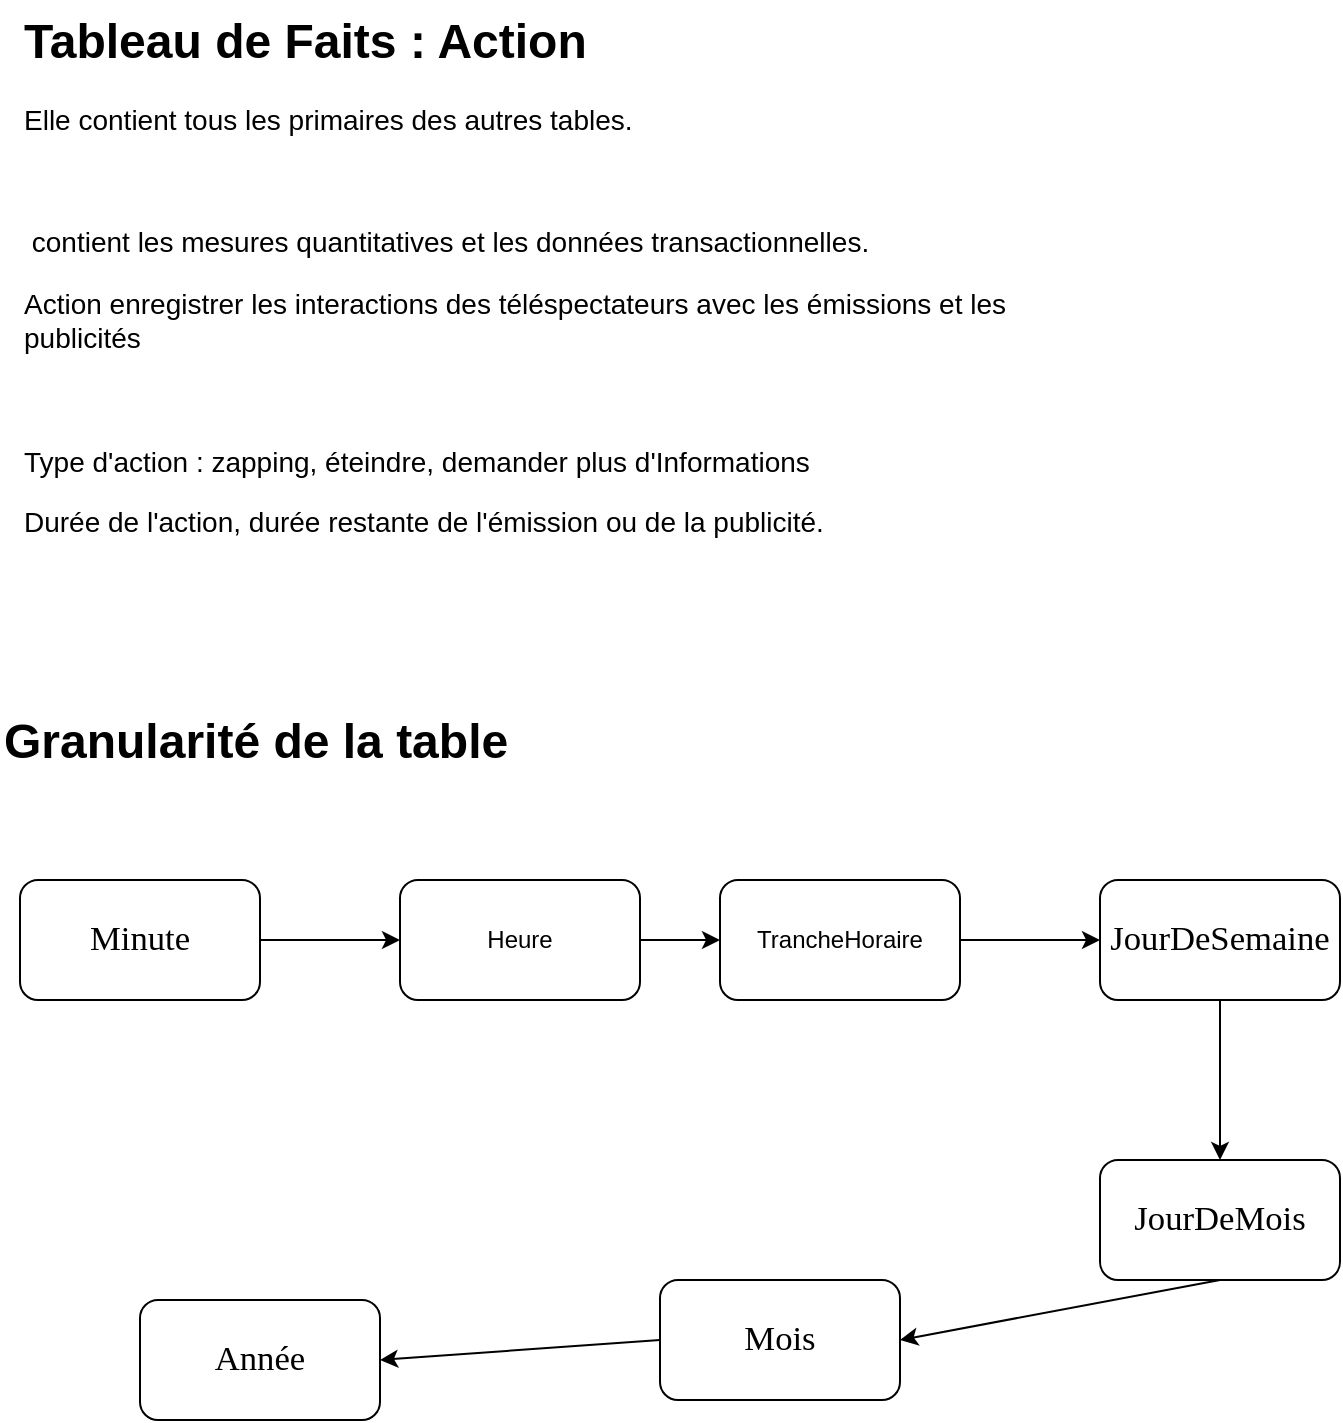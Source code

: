 <mxfile version="24.8.3" pages="4">
  <diagram id="Jc3dA74wgbEN4klZnayW" name="T_Faits">
    <mxGraphModel dx="1969" dy="395" grid="1" gridSize="10" guides="1" tooltips="1" connect="1" arrows="1" fold="1" page="1" pageScale="1" pageWidth="1169" pageHeight="827" math="0" shadow="0">
      <root>
        <mxCell id="0" />
        <mxCell id="1" parent="0" />
        <mxCell id="C0duEHI0nC4GZGa9vV8B-2" value="&lt;h1 style=&quot;margin-top: 0px;&quot;&gt;&lt;font style=&quot;vertical-align: inherit;&quot;&gt;&lt;font style=&quot;vertical-align: inherit;&quot;&gt;Tableau de Faits : Action&lt;/font&gt;&lt;/font&gt;&lt;/h1&gt;&lt;p style=&quot;font-size: 14px;&quot;&gt;&lt;font style=&quot;font-size: 14px;&quot;&gt;&lt;font style=&quot;vertical-align: inherit;&quot;&gt;&lt;font style=&quot;vertical-align: inherit;&quot;&gt;&lt;font style=&quot;vertical-align: inherit;&quot;&gt;&lt;font style=&quot;vertical-align: inherit;&quot;&gt;Elle contient tous les primaires des autres tables.&lt;/font&gt;&lt;/font&gt;&lt;/font&gt;&lt;/font&gt;&lt;/font&gt;&lt;/p&gt;&lt;p style=&quot;font-size: 14px;&quot;&gt;&lt;font style=&quot;font-size: 14px;&quot;&gt;&lt;font style=&quot;vertical-align: inherit;&quot;&gt;&lt;font style=&quot;vertical-align: inherit;&quot;&gt;&lt;br&gt;&lt;/font&gt;&lt;/font&gt;&lt;/font&gt;&lt;/p&gt;&lt;p style=&quot;font-size: 14px;&quot;&gt;&lt;font style=&quot;font-size: 14px;&quot;&gt;&lt;font style=&quot;vertical-align: inherit;&quot;&gt;&lt;font style=&quot;vertical-align: inherit;&quot;&gt;&amp;nbsp;contient les mesures quantitatives et les données transactionnelles.&lt;/font&gt;&lt;/font&gt;&lt;/font&gt;&lt;/p&gt;&lt;p style=&quot;font-size: 14px;&quot;&gt;&lt;font style=&quot;font-size: 14px;&quot;&gt;&lt;font style=&quot;vertical-align: inherit;&quot;&gt;&lt;font style=&quot;vertical-align: inherit;&quot;&gt;Action enregistrer les interactions des téléspectateurs avec les émissions et les publicités&lt;/font&gt;&lt;/font&gt;&lt;/font&gt;&lt;/p&gt;&lt;p style=&quot;font-size: 14px;&quot;&gt;&lt;font style=&quot;font-size: 14px;&quot;&gt;&lt;br&gt;&lt;/font&gt;&lt;/p&gt;&lt;p style=&quot;font-size: 14px;&quot;&gt;&lt;font style=&quot;font-size: 14px;&quot;&gt;&lt;font style=&quot;vertical-align: inherit;&quot;&gt;&lt;font style=&quot;vertical-align: inherit;&quot;&gt;Type d&#39;action : zapping, éteindre, demander plus d&#39;Informations&lt;/font&gt;&lt;/font&gt;&lt;/font&gt;&lt;/p&gt;&lt;p style=&quot;font-size: 14px;&quot;&gt;&lt;font style=&quot;font-size: 14px;&quot;&gt;&lt;font style=&quot;vertical-align: inherit;&quot;&gt;&lt;font style=&quot;vertical-align: inherit;&quot;&gt;Durée de l&#39;action, durée restante de l&#39;émission ou de la publicité.&lt;/font&gt;&lt;/font&gt;&lt;/font&gt;&lt;/p&gt;&lt;p&gt;&lt;br&gt;&lt;/p&gt;&lt;p&gt;&lt;br&gt;&lt;/p&gt;" style="text;html=1;whiteSpace=wrap;overflow=hidden;rounded=0;" parent="1" vertex="1">
          <mxGeometry x="-1120" y="40" width="540" height="320" as="geometry" />
        </mxCell>
        <mxCell id="C0duEHI0nC4GZGa9vV8B-3" value="&lt;h1 style=&quot;margin-top: 0px;&quot;&gt;Granularité de la table&lt;/h1&gt;&lt;p&gt;&lt;br&gt;&lt;/p&gt;&lt;p&gt;&lt;br&gt;&lt;/p&gt;&lt;p&gt;&lt;br&gt;&lt;/p&gt;" style="text;html=1;whiteSpace=wrap;overflow=hidden;rounded=0;" parent="1" vertex="1">
          <mxGeometry x="-1130" y="390" width="350" height="50" as="geometry" />
        </mxCell>
        <mxCell id="lYvG7aGHN8p7H-dB4wmb-2" value="&lt;span style=&quot;font-size: 13pt; font-family: Calibri;&quot;&gt;Minute&lt;/span&gt;" style="rounded=1;whiteSpace=wrap;html=1;" vertex="1" parent="1">
          <mxGeometry x="-1120" y="480" width="120" height="60" as="geometry" />
        </mxCell>
        <mxCell id="lYvG7aGHN8p7H-dB4wmb-3" value="Heure" style="rounded=1;whiteSpace=wrap;html=1;" vertex="1" parent="1">
          <mxGeometry x="-930" y="480" width="120" height="60" as="geometry" />
        </mxCell>
        <mxCell id="lYvG7aGHN8p7H-dB4wmb-4" value="TrancheHoraire" style="rounded=1;whiteSpace=wrap;html=1;" vertex="1" parent="1">
          <mxGeometry x="-770" y="480" width="120" height="60" as="geometry" />
        </mxCell>
        <mxCell id="lYvG7aGHN8p7H-dB4wmb-6" value="&lt;span style=&quot;font-size: 13pt; font-family: Calibri;&quot;&gt;JourDeSemaine&lt;/span&gt;" style="rounded=1;whiteSpace=wrap;html=1;" vertex="1" parent="1">
          <mxGeometry x="-580" y="480" width="120" height="60" as="geometry" />
        </mxCell>
        <mxCell id="lYvG7aGHN8p7H-dB4wmb-7" value="&lt;span style=&quot;font-size: 13pt; font-family: Calibri;&quot;&gt;JourDeMois&lt;/span&gt;" style="rounded=1;whiteSpace=wrap;html=1;" vertex="1" parent="1">
          <mxGeometry x="-580" y="620" width="120" height="60" as="geometry" />
        </mxCell>
        <mxCell id="lYvG7aGHN8p7H-dB4wmb-8" value="&lt;font face=&quot;Calibri&quot;&gt;&lt;span style=&quot;font-size: 17.333px;&quot;&gt;Mois&lt;/span&gt;&lt;/font&gt;" style="rounded=1;whiteSpace=wrap;html=1;" vertex="1" parent="1">
          <mxGeometry x="-800" y="680" width="120" height="60" as="geometry" />
        </mxCell>
        <mxCell id="lYvG7aGHN8p7H-dB4wmb-9" value="&lt;font face=&quot;Calibri&quot;&gt;&lt;span style=&quot;font-size: 17.333px;&quot;&gt;Année&lt;/span&gt;&lt;/font&gt;" style="rounded=1;whiteSpace=wrap;html=1;" vertex="1" parent="1">
          <mxGeometry x="-1060" y="690" width="120" height="60" as="geometry" />
        </mxCell>
        <mxCell id="lYvG7aGHN8p7H-dB4wmb-10" value="" style="endArrow=classic;html=1;rounded=0;exitX=1;exitY=0.5;exitDx=0;exitDy=0;entryX=0;entryY=0.5;entryDx=0;entryDy=0;" edge="1" parent="1" source="lYvG7aGHN8p7H-dB4wmb-2" target="lYvG7aGHN8p7H-dB4wmb-3">
          <mxGeometry width="50" height="50" relative="1" as="geometry">
            <mxPoint x="-990" y="570" as="sourcePoint" />
            <mxPoint x="-940" y="520" as="targetPoint" />
          </mxGeometry>
        </mxCell>
        <mxCell id="lYvG7aGHN8p7H-dB4wmb-11" value="" style="endArrow=classic;html=1;rounded=0;entryX=0;entryY=0.5;entryDx=0;entryDy=0;exitX=1;exitY=0.5;exitDx=0;exitDy=0;" edge="1" parent="1" source="lYvG7aGHN8p7H-dB4wmb-3" target="lYvG7aGHN8p7H-dB4wmb-4">
          <mxGeometry width="50" height="50" relative="1" as="geometry">
            <mxPoint x="-810" y="510" as="sourcePoint" />
            <mxPoint x="-770" y="510" as="targetPoint" />
          </mxGeometry>
        </mxCell>
        <mxCell id="lYvG7aGHN8p7H-dB4wmb-12" value="" style="endArrow=classic;html=1;rounded=0;exitX=1;exitY=0.5;exitDx=0;exitDy=0;entryX=0;entryY=0.5;entryDx=0;entryDy=0;" edge="1" parent="1" source="lYvG7aGHN8p7H-dB4wmb-4" target="lYvG7aGHN8p7H-dB4wmb-6">
          <mxGeometry width="50" height="50" relative="1" as="geometry">
            <mxPoint x="-634" y="560" as="sourcePoint" />
            <mxPoint x="-584" y="510" as="targetPoint" />
          </mxGeometry>
        </mxCell>
        <mxCell id="lYvG7aGHN8p7H-dB4wmb-13" value="" style="endArrow=classic;html=1;rounded=0;exitX=0.5;exitY=1;exitDx=0;exitDy=0;entryX=0.5;entryY=0;entryDx=0;entryDy=0;" edge="1" parent="1" source="lYvG7aGHN8p7H-dB4wmb-6" target="lYvG7aGHN8p7H-dB4wmb-7">
          <mxGeometry width="50" height="50" relative="1" as="geometry">
            <mxPoint x="-560" y="620" as="sourcePoint" />
            <mxPoint x="-510" y="570" as="targetPoint" />
          </mxGeometry>
        </mxCell>
        <mxCell id="lYvG7aGHN8p7H-dB4wmb-14" value="" style="endArrow=classic;html=1;rounded=0;entryX=1;entryY=0.5;entryDx=0;entryDy=0;exitX=0.5;exitY=1;exitDx=0;exitDy=0;" edge="1" parent="1" source="lYvG7aGHN8p7H-dB4wmb-7" target="lYvG7aGHN8p7H-dB4wmb-8">
          <mxGeometry width="50" height="50" relative="1" as="geometry">
            <mxPoint x="-609" y="750" as="sourcePoint" />
            <mxPoint x="-559" y="700" as="targetPoint" />
          </mxGeometry>
        </mxCell>
        <mxCell id="lYvG7aGHN8p7H-dB4wmb-15" value="" style="endArrow=classic;html=1;rounded=0;entryX=1;entryY=0.5;entryDx=0;entryDy=0;exitX=0;exitY=0.5;exitDx=0;exitDy=0;" edge="1" parent="1" source="lYvG7aGHN8p7H-dB4wmb-8" target="lYvG7aGHN8p7H-dB4wmb-9">
          <mxGeometry width="50" height="50" relative="1" as="geometry">
            <mxPoint x="-900" y="680" as="sourcePoint" />
            <mxPoint x="-850" y="630" as="targetPoint" />
          </mxGeometry>
        </mxCell>
      </root>
    </mxGraphModel>
  </diagram>
  <diagram name="T_Dimensions" id="NBSAkkdlkh4iEh1oAEYa">
    <mxGraphModel dx="2595" dy="749" grid="1" gridSize="10" guides="1" tooltips="1" connect="1" arrows="1" fold="1" page="1" pageScale="1" pageWidth="1169" pageHeight="827" math="0" shadow="0">
      <root>
        <mxCell id="0" />
        <mxCell id="1" parent="0" />
        <mxCell id="2S9NqgQMEV8IKpl47q39-1" value="&lt;h1 style=&quot;margin-top: 0px;&quot;&gt;2. Dimension : DW&lt;/h1&gt;&lt;div style=&quot;margin-top: 3.12pt; margin-bottom: 0pt; margin-left: 0.38in; text-indent: -0.38in; direction: ltr; unicode-bidi: embed; word-break: normal; font-size: 15px;&quot;&gt;&lt;font style=&quot;font-size: 15px;&quot;&gt;&lt;span style=&quot;font-family: Arial;&quot;&gt;•&lt;/span&gt;&lt;span style=&quot;font-family: Calibri; font-weight: bold;&quot;&gt;Date&lt;/span&gt;&lt;span style=&quot;font-family: Calibri;&quot;&gt; (&lt;/span&gt;&lt;u style=&quot;&quot;&gt;&lt;span style=&quot;font-family: Calibri;&quot;&gt;CléDate&lt;/span&gt;&lt;/u&gt;&lt;span style=&quot;font-family: Calibri;&quot;&gt;, Année, Mois, &lt;/span&gt;&lt;span style=&quot;font-family: Calibri;&quot;&gt;JourDeMois&lt;/span&gt;&lt;span style=&quot;font-family: Calibri;&quot;&gt;, &lt;/span&gt;&lt;span style=&quot;font-family: Calibri;&quot;&gt;JourDeSemaine&lt;/span&gt;&lt;span style=&quot;font-family: Calibri;&quot;&gt;, &lt;/span&gt;&lt;span style=&quot;font-family: Calibri;&quot;&gt;TrancheHoraire&lt;/span&gt;&lt;span style=&quot;font-family: Calibri;&quot;&gt;, Heure, Minute)&lt;/span&gt;&lt;/font&gt;&lt;/div&gt;&lt;div style=&quot;margin-top: 3.12pt; margin-bottom: 0pt; margin-left: 0.38in; text-indent: -0.38in; direction: ltr; unicode-bidi: embed; word-break: normal; font-size: 15px;&quot;&gt;&lt;font style=&quot;font-size: 15px;&quot;&gt;&lt;font style=&quot;font-size: 15px;&quot;&gt;&lt;span style=&quot;mso-special-format:bullet;font-family:Arial&quot;&gt;•&lt;/span&gt;&lt;span style=&quot;font-family: Calibri; font-weight: bold;&quot;&gt;Foyer&lt;/span&gt;&lt;span style=&quot;font-family: Calibri;&quot;&gt; (&lt;/span&gt;&lt;u&gt;&lt;span style=&quot;font-family: Calibri;&quot;&gt;CléFoyer&lt;/span&gt;&lt;/u&gt;&lt;span style=&quot;font-family: Calibri;&quot;&gt;, &lt;/span&gt;&lt;span style=&quot;font-family: Calibri;&quot;&gt;NomAbonné&lt;/span&gt;&lt;span style=&quot;font-family: Calibri;&quot;&gt;, &lt;/span&gt;&lt;span style=&quot;font-family: Calibri;&quot;&gt;AnnéeNaissanceAbonné&lt;/span&gt;&lt;span style=&quot;font-family: Calibri;&quot;&gt;, Région, Département, District, Ville,&amp;nbsp;&lt;/span&gt;&lt;/font&gt;&lt;span style=&quot;font-family: Calibri; text-indent: -0.38in; background-color: initial;&quot;&gt;Quartier,&amp;nbsp;&lt;/span&gt;&lt;span style=&quot;text-indent: -0.38in; background-color: initial; font-family: Calibri;&quot;&gt;SituationFamille&lt;/span&gt;&lt;span style=&quot;text-indent: -0.38in; background-color: initial; font-family: Calibri;&quot;&gt;, &lt;/span&gt;&lt;span style=&quot;text-indent: -0.38in; background-color: initial; font-family: Calibri;&quot;&gt;RevenuFoyer&lt;/span&gt;&lt;span style=&quot;text-indent: -0.38in; background-color: initial; font-family: Calibri;&quot;&gt;, CS, &lt;/span&gt;&lt;span style=&quot;text-indent: -0.38in; background-color: initial; font-family: Calibri;&quot;&gt;NombreAdulte&lt;/span&gt;&lt;span style=&quot;text-indent: -0.38in; background-color: initial; font-family: Calibri;&quot;&gt;, &lt;/span&gt;&lt;span style=&quot;text-indent: -0.38in; background-color: initial; font-family: Calibri;&quot;&gt;NombreEnfant&lt;/span&gt;&lt;span style=&quot;text-indent: -0.38in; background-color: initial; font-family: Calibri;&quot;&gt;)&lt;/span&gt;&lt;/font&gt;&lt;/div&gt;&lt;p style=&quot;font-size: 15px;&quot;&gt;&lt;font style=&quot;font-size: 15px;&quot;&gt;&lt;br&gt;&lt;span style=&quot;text-indent: -0.38in; background-color: initial; font-family: Arial;&quot;&gt;•&lt;/span&gt;&lt;span style=&quot;text-indent: -0.38in; background-color: initial; font-family: Calibri; font-weight: bold;&quot;&gt;Emission&lt;/span&gt;&lt;span style=&quot;text-indent: -0.38in; background-color: initial; font-family: Calibri;&quot;&gt; (&lt;/span&gt;&lt;u style=&quot;text-indent: -0.38in; background-color: initial;&quot;&gt;&lt;span style=&quot;font-family: Calibri;&quot;&gt;CléEmission&lt;/span&gt;&lt;/u&gt;&lt;span style=&quot;text-indent: -0.38in; background-color: initial; font-family: Calibri;&quot;&gt;, Chaîne, &lt;/span&gt;&lt;span style=&quot;text-indent: -0.38in; background-color: initial; font-family: Calibri;&quot;&gt;DateDébut&lt;/span&gt;&lt;span style=&quot;text-indent: -0.38in; background-color: initial; font-family: Calibri;&quot;&gt;, &lt;/span&gt;&lt;span style=&quot;text-indent: -0.38in; background-color: initial; font-family: Calibri;&quot;&gt;DuréeSeconde&lt;/span&gt;&lt;span style=&quot;text-indent: -0.38in; background-color: initial; font-family: Calibri;&quot;&gt;, &lt;/span&gt;&lt;span style=&quot;text-indent: -0.38in; background-color: initial; font-family: Calibri;&quot;&gt;TypeEmission&lt;/span&gt;&lt;span style=&quot;text-indent: -0.38in; background-color: initial; font-family: Calibri;&quot;&gt;, Catégorie, Annonceur)&lt;/span&gt;&lt;/font&gt;&lt;/p&gt;&lt;p&gt;&lt;br&gt;&lt;/p&gt;" style="text;html=1;whiteSpace=wrap;overflow=hidden;rounded=0;" vertex="1" parent="1">
          <mxGeometry x="-1110" y="60" width="1030" height="150" as="geometry" />
        </mxCell>
        <mxCell id="lr771s7kxfpb9T7Rhikq-1" value="Date" style="swimlane;fontStyle=0;childLayout=stackLayout;horizontal=1;startSize=26;fillColor=none;horizontalStack=0;resizeParent=1;resizeParentMax=0;resizeLast=0;collapsible=1;marginBottom=0;whiteSpace=wrap;html=1;" vertex="1" parent="1">
          <mxGeometry x="-1080" y="314" width="140" height="234" as="geometry" />
        </mxCell>
        <mxCell id="lr771s7kxfpb9T7Rhikq-2" value="CléDate" style="text;strokeColor=none;fillColor=none;align=left;verticalAlign=top;spacingLeft=4;spacingRight=4;overflow=hidden;rotatable=0;points=[[0,0.5],[1,0.5]];portConstraint=eastwest;whiteSpace=wrap;html=1;" vertex="1" parent="lr771s7kxfpb9T7Rhikq-1">
          <mxGeometry y="26" width="140" height="26" as="geometry" />
        </mxCell>
        <mxCell id="lr771s7kxfpb9T7Rhikq-3" value="Année" style="text;strokeColor=none;fillColor=none;align=left;verticalAlign=top;spacingLeft=4;spacingRight=4;overflow=hidden;rotatable=0;points=[[0,0.5],[1,0.5]];portConstraint=eastwest;whiteSpace=wrap;html=1;" vertex="1" parent="lr771s7kxfpb9T7Rhikq-1">
          <mxGeometry y="52" width="140" height="26" as="geometry" />
        </mxCell>
        <mxCell id="lr771s7kxfpb9T7Rhikq-4" value="Mois" style="text;strokeColor=none;fillColor=none;align=left;verticalAlign=top;spacingLeft=4;spacingRight=4;overflow=hidden;rotatable=0;points=[[0,0.5],[1,0.5]];portConstraint=eastwest;whiteSpace=wrap;html=1;" vertex="1" parent="lr771s7kxfpb9T7Rhikq-1">
          <mxGeometry y="78" width="140" height="26" as="geometry" />
        </mxCell>
        <mxCell id="lr771s7kxfpb9T7Rhikq-5" value="JourDeMois" style="text;strokeColor=none;fillColor=none;align=left;verticalAlign=top;spacingLeft=4;spacingRight=4;overflow=hidden;rotatable=0;points=[[0,0.5],[1,0.5]];portConstraint=eastwest;whiteSpace=wrap;html=1;" vertex="1" parent="lr771s7kxfpb9T7Rhikq-1">
          <mxGeometry y="104" width="140" height="26" as="geometry" />
        </mxCell>
        <mxCell id="lr771s7kxfpb9T7Rhikq-6" value="JoursDeSemaine" style="text;strokeColor=none;fillColor=none;align=left;verticalAlign=top;spacingLeft=4;spacingRight=4;overflow=hidden;rotatable=0;points=[[0,0.5],[1,0.5]];portConstraint=eastwest;whiteSpace=wrap;html=1;" vertex="1" parent="lr771s7kxfpb9T7Rhikq-1">
          <mxGeometry y="130" width="140" height="26" as="geometry" />
        </mxCell>
        <mxCell id="lr771s7kxfpb9T7Rhikq-7" value="TrancheHoraire" style="text;strokeColor=none;fillColor=none;align=left;verticalAlign=top;spacingLeft=4;spacingRight=4;overflow=hidden;rotatable=0;points=[[0,0.5],[1,0.5]];portConstraint=eastwest;whiteSpace=wrap;html=1;" vertex="1" parent="lr771s7kxfpb9T7Rhikq-1">
          <mxGeometry y="156" width="140" height="26" as="geometry" />
        </mxCell>
        <mxCell id="lr771s7kxfpb9T7Rhikq-8" value="Heure" style="text;strokeColor=none;fillColor=none;align=left;verticalAlign=top;spacingLeft=4;spacingRight=4;overflow=hidden;rotatable=0;points=[[0,0.5],[1,0.5]];portConstraint=eastwest;whiteSpace=wrap;html=1;" vertex="1" parent="lr771s7kxfpb9T7Rhikq-1">
          <mxGeometry y="182" width="140" height="26" as="geometry" />
        </mxCell>
        <mxCell id="lr771s7kxfpb9T7Rhikq-9" value="Minutes" style="text;strokeColor=none;fillColor=none;align=left;verticalAlign=top;spacingLeft=4;spacingRight=4;overflow=hidden;rotatable=0;points=[[0,0.5],[1,0.5]];portConstraint=eastwest;whiteSpace=wrap;html=1;" vertex="1" parent="lr771s7kxfpb9T7Rhikq-1">
          <mxGeometry y="208" width="140" height="26" as="geometry" />
        </mxCell>
        <mxCell id="lr771s7kxfpb9T7Rhikq-10" value="Foyer" style="swimlane;fontStyle=0;childLayout=stackLayout;horizontal=1;startSize=26;fillColor=none;horizontalStack=0;resizeParent=1;resizeParentMax=0;resizeLast=0;collapsible=1;marginBottom=0;whiteSpace=wrap;html=1;" vertex="1" parent="1">
          <mxGeometry x="-860" y="280" width="140" height="364" as="geometry" />
        </mxCell>
        <mxCell id="lr771s7kxfpb9T7Rhikq-11" value="CléFoyer" style="text;strokeColor=none;fillColor=none;align=left;verticalAlign=top;spacingLeft=4;spacingRight=4;overflow=hidden;rotatable=0;points=[[0,0.5],[1,0.5]];portConstraint=eastwest;whiteSpace=wrap;html=1;" vertex="1" parent="lr771s7kxfpb9T7Rhikq-10">
          <mxGeometry y="26" width="140" height="26" as="geometry" />
        </mxCell>
        <mxCell id="lr771s7kxfpb9T7Rhikq-12" value="NomAbonné" style="text;strokeColor=none;fillColor=none;align=left;verticalAlign=top;spacingLeft=4;spacingRight=4;overflow=hidden;rotatable=0;points=[[0,0.5],[1,0.5]];portConstraint=eastwest;whiteSpace=wrap;html=1;" vertex="1" parent="lr771s7kxfpb9T7Rhikq-10">
          <mxGeometry y="52" width="140" height="26" as="geometry" />
        </mxCell>
        <mxCell id="lr771s7kxfpb9T7Rhikq-13" value="NombreAdulte" style="text;strokeColor=none;fillColor=none;align=left;verticalAlign=top;spacingLeft=4;spacingRight=4;overflow=hidden;rotatable=0;points=[[0,0.5],[1,0.5]];portConstraint=eastwest;whiteSpace=wrap;html=1;" vertex="1" parent="lr771s7kxfpb9T7Rhikq-10">
          <mxGeometry y="78" width="140" height="26" as="geometry" />
        </mxCell>
        <mxCell id="lr771s7kxfpb9T7Rhikq-14" value="Région" style="text;strokeColor=none;fillColor=none;align=left;verticalAlign=top;spacingLeft=4;spacingRight=4;overflow=hidden;rotatable=0;points=[[0,0.5],[1,0.5]];portConstraint=eastwest;whiteSpace=wrap;html=1;" vertex="1" parent="lr771s7kxfpb9T7Rhikq-10">
          <mxGeometry y="104" width="140" height="26" as="geometry" />
        </mxCell>
        <mxCell id="lr771s7kxfpb9T7Rhikq-15" value="Département" style="text;strokeColor=none;fillColor=none;align=left;verticalAlign=top;spacingLeft=4;spacingRight=4;overflow=hidden;rotatable=0;points=[[0,0.5],[1,0.5]];portConstraint=eastwest;whiteSpace=wrap;html=1;" vertex="1" parent="lr771s7kxfpb9T7Rhikq-10">
          <mxGeometry y="130" width="140" height="26" as="geometry" />
        </mxCell>
        <mxCell id="lr771s7kxfpb9T7Rhikq-16" value="District" style="text;strokeColor=none;fillColor=none;align=left;verticalAlign=top;spacingLeft=4;spacingRight=4;overflow=hidden;rotatable=0;points=[[0,0.5],[1,0.5]];portConstraint=eastwest;whiteSpace=wrap;html=1;" vertex="1" parent="lr771s7kxfpb9T7Rhikq-10">
          <mxGeometry y="156" width="140" height="26" as="geometry" />
        </mxCell>
        <mxCell id="lr771s7kxfpb9T7Rhikq-17" value="Ville" style="text;strokeColor=none;fillColor=none;align=left;verticalAlign=top;spacingLeft=4;spacingRight=4;overflow=hidden;rotatable=0;points=[[0,0.5],[1,0.5]];portConstraint=eastwest;whiteSpace=wrap;html=1;" vertex="1" parent="lr771s7kxfpb9T7Rhikq-10">
          <mxGeometry y="182" width="140" height="26" as="geometry" />
        </mxCell>
        <mxCell id="lr771s7kxfpb9T7Rhikq-18" value="Quartier" style="text;strokeColor=none;fillColor=none;align=left;verticalAlign=top;spacingLeft=4;spacingRight=4;overflow=hidden;rotatable=0;points=[[0,0.5],[1,0.5]];portConstraint=eastwest;whiteSpace=wrap;html=1;" vertex="1" parent="lr771s7kxfpb9T7Rhikq-10">
          <mxGeometry y="208" width="140" height="26" as="geometry" />
        </mxCell>
        <mxCell id="lr771s7kxfpb9T7Rhikq-19" value="SituationFamille" style="text;strokeColor=none;fillColor=none;align=left;verticalAlign=top;spacingLeft=4;spacingRight=4;overflow=hidden;rotatable=0;points=[[0,0.5],[1,0.5]];portConstraint=eastwest;whiteSpace=wrap;html=1;" vertex="1" parent="lr771s7kxfpb9T7Rhikq-10">
          <mxGeometry y="234" width="140" height="26" as="geometry" />
        </mxCell>
        <mxCell id="lr771s7kxfpb9T7Rhikq-20" value="RevenuFoyer" style="text;strokeColor=none;fillColor=none;align=left;verticalAlign=top;spacingLeft=4;spacingRight=4;overflow=hidden;rotatable=0;points=[[0,0.5],[1,0.5]];portConstraint=eastwest;whiteSpace=wrap;html=1;" vertex="1" parent="lr771s7kxfpb9T7Rhikq-10">
          <mxGeometry y="260" width="140" height="26" as="geometry" />
        </mxCell>
        <mxCell id="lr771s7kxfpb9T7Rhikq-21" value="Cs" style="text;strokeColor=none;fillColor=none;align=left;verticalAlign=top;spacingLeft=4;spacingRight=4;overflow=hidden;rotatable=0;points=[[0,0.5],[1,0.5]];portConstraint=eastwest;whiteSpace=wrap;html=1;" vertex="1" parent="lr771s7kxfpb9T7Rhikq-10">
          <mxGeometry y="286" width="140" height="26" as="geometry" />
        </mxCell>
        <mxCell id="lr771s7kxfpb9T7Rhikq-22" value="NombreAdulte" style="text;strokeColor=none;fillColor=none;align=left;verticalAlign=top;spacingLeft=4;spacingRight=4;overflow=hidden;rotatable=0;points=[[0,0.5],[1,0.5]];portConstraint=eastwest;whiteSpace=wrap;html=1;" vertex="1" parent="lr771s7kxfpb9T7Rhikq-10">
          <mxGeometry y="312" width="140" height="26" as="geometry" />
        </mxCell>
        <mxCell id="lr771s7kxfpb9T7Rhikq-23" value="NombreEnfant" style="text;strokeColor=none;fillColor=none;align=left;verticalAlign=top;spacingLeft=4;spacingRight=4;overflow=hidden;rotatable=0;points=[[0,0.5],[1,0.5]];portConstraint=eastwest;whiteSpace=wrap;html=1;" vertex="1" parent="lr771s7kxfpb9T7Rhikq-10">
          <mxGeometry y="338" width="140" height="26" as="geometry" />
        </mxCell>
        <mxCell id="lr771s7kxfpb9T7Rhikq-24" value="Emission" style="swimlane;fontStyle=0;childLayout=stackLayout;horizontal=1;startSize=26;fillColor=none;horizontalStack=0;resizeParent=1;resizeParentMax=0;resizeLast=0;collapsible=1;marginBottom=0;whiteSpace=wrap;html=1;" vertex="1" parent="1">
          <mxGeometry x="-640" y="449" width="140" height="208" as="geometry" />
        </mxCell>
        <mxCell id="lr771s7kxfpb9T7Rhikq-25" value="CléEmission" style="text;strokeColor=none;fillColor=none;align=left;verticalAlign=top;spacingLeft=4;spacingRight=4;overflow=hidden;rotatable=0;points=[[0,0.5],[1,0.5]];portConstraint=eastwest;whiteSpace=wrap;html=1;" vertex="1" parent="lr771s7kxfpb9T7Rhikq-24">
          <mxGeometry y="26" width="140" height="26" as="geometry" />
        </mxCell>
        <mxCell id="lr771s7kxfpb9T7Rhikq-26" value="Chaîne" style="text;strokeColor=none;fillColor=none;align=left;verticalAlign=top;spacingLeft=4;spacingRight=4;overflow=hidden;rotatable=0;points=[[0,0.5],[1,0.5]];portConstraint=eastwest;whiteSpace=wrap;html=1;" vertex="1" parent="lr771s7kxfpb9T7Rhikq-24">
          <mxGeometry y="52" width="140" height="26" as="geometry" />
        </mxCell>
        <mxCell id="lr771s7kxfpb9T7Rhikq-27" value="DateDébut" style="text;strokeColor=none;fillColor=none;align=left;verticalAlign=top;spacingLeft=4;spacingRight=4;overflow=hidden;rotatable=0;points=[[0,0.5],[1,0.5]];portConstraint=eastwest;whiteSpace=wrap;html=1;" vertex="1" parent="lr771s7kxfpb9T7Rhikq-24">
          <mxGeometry y="78" width="140" height="26" as="geometry" />
        </mxCell>
        <mxCell id="lr771s7kxfpb9T7Rhikq-28" value="DuréeSeconde" style="text;strokeColor=none;fillColor=none;align=left;verticalAlign=top;spacingLeft=4;spacingRight=4;overflow=hidden;rotatable=0;points=[[0,0.5],[1,0.5]];portConstraint=eastwest;whiteSpace=wrap;html=1;" vertex="1" parent="lr771s7kxfpb9T7Rhikq-24">
          <mxGeometry y="104" width="140" height="26" as="geometry" />
        </mxCell>
        <mxCell id="lr771s7kxfpb9T7Rhikq-29" value="TypeEmission" style="text;strokeColor=none;fillColor=none;align=left;verticalAlign=top;spacingLeft=4;spacingRight=4;overflow=hidden;rotatable=0;points=[[0,0.5],[1,0.5]];portConstraint=eastwest;whiteSpace=wrap;html=1;" vertex="1" parent="lr771s7kxfpb9T7Rhikq-24">
          <mxGeometry y="130" width="140" height="26" as="geometry" />
        </mxCell>
        <mxCell id="lr771s7kxfpb9T7Rhikq-30" value="Catégorie" style="text;strokeColor=none;fillColor=none;align=left;verticalAlign=top;spacingLeft=4;spacingRight=4;overflow=hidden;rotatable=0;points=[[0,0.5],[1,0.5]];portConstraint=eastwest;whiteSpace=wrap;html=1;" vertex="1" parent="lr771s7kxfpb9T7Rhikq-24">
          <mxGeometry y="156" width="140" height="26" as="geometry" />
        </mxCell>
        <mxCell id="lr771s7kxfpb9T7Rhikq-31" value="Annonceur" style="text;strokeColor=none;fillColor=none;align=left;verticalAlign=top;spacingLeft=4;spacingRight=4;overflow=hidden;rotatable=0;points=[[0,0.5],[1,0.5]];portConstraint=eastwest;whiteSpace=wrap;html=1;" vertex="1" parent="lr771s7kxfpb9T7Rhikq-24">
          <mxGeometry y="182" width="140" height="26" as="geometry" />
        </mxCell>
        <mxCell id="lr771s7kxfpb9T7Rhikq-32" value="Action" style="swimlane;fontStyle=0;childLayout=stackLayout;horizontal=1;startSize=26;fillColor=none;horizontalStack=0;resizeParent=1;resizeParentMax=0;resizeLast=0;collapsible=1;marginBottom=0;whiteSpace=wrap;html=1;" vertex="1" parent="1">
          <mxGeometry x="-430" y="514" width="140" height="182" as="geometry" />
        </mxCell>
        <mxCell id="lr771s7kxfpb9T7Rhikq-33" value="CléDate" style="text;strokeColor=none;fillColor=none;align=left;verticalAlign=top;spacingLeft=4;spacingRight=4;overflow=hidden;rotatable=0;points=[[0,0.5],[1,0.5]];portConstraint=eastwest;whiteSpace=wrap;html=1;" vertex="1" parent="lr771s7kxfpb9T7Rhikq-32">
          <mxGeometry y="26" width="140" height="26" as="geometry" />
        </mxCell>
        <mxCell id="lr771s7kxfpb9T7Rhikq-34" value="CléFoyer" style="text;strokeColor=none;fillColor=none;align=left;verticalAlign=top;spacingLeft=4;spacingRight=4;overflow=hidden;rotatable=0;points=[[0,0.5],[1,0.5]];portConstraint=eastwest;whiteSpace=wrap;html=1;" vertex="1" parent="lr771s7kxfpb9T7Rhikq-32">
          <mxGeometry y="52" width="140" height="26" as="geometry" />
        </mxCell>
        <mxCell id="lr771s7kxfpb9T7Rhikq-35" value="CléEmission" style="text;strokeColor=none;fillColor=none;align=left;verticalAlign=top;spacingLeft=4;spacingRight=4;overflow=hidden;rotatable=0;points=[[0,0.5],[1,0.5]];portConstraint=eastwest;whiteSpace=wrap;html=1;" vertex="1" parent="lr771s7kxfpb9T7Rhikq-32">
          <mxGeometry y="78" width="140" height="26" as="geometry" />
        </mxCell>
        <mxCell id="lr771s7kxfpb9T7Rhikq-36" value="TypeAction" style="text;strokeColor=none;fillColor=none;align=left;verticalAlign=top;spacingLeft=4;spacingRight=4;overflow=hidden;rotatable=0;points=[[0,0.5],[1,0.5]];portConstraint=eastwest;whiteSpace=wrap;html=1;" vertex="1" parent="lr771s7kxfpb9T7Rhikq-32">
          <mxGeometry y="104" width="140" height="26" as="geometry" />
        </mxCell>
        <mxCell id="lr771s7kxfpb9T7Rhikq-37" value="DuréeAction" style="text;strokeColor=none;fillColor=none;align=left;verticalAlign=top;spacingLeft=4;spacingRight=4;overflow=hidden;rotatable=0;points=[[0,0.5],[1,0.5]];portConstraint=eastwest;whiteSpace=wrap;html=1;" vertex="1" parent="lr771s7kxfpb9T7Rhikq-32">
          <mxGeometry y="130" width="140" height="26" as="geometry" />
        </mxCell>
        <mxCell id="lr771s7kxfpb9T7Rhikq-38" value="DuréeRestante" style="text;strokeColor=none;fillColor=none;align=left;verticalAlign=top;spacingLeft=4;spacingRight=4;overflow=hidden;rotatable=0;points=[[0,0.5],[1,0.5]];portConstraint=eastwest;whiteSpace=wrap;html=1;" vertex="1" parent="lr771s7kxfpb9T7Rhikq-32">
          <mxGeometry y="156" width="140" height="26" as="geometry" />
        </mxCell>
      </root>
    </mxGraphModel>
  </diagram>
  <diagram id="wRgZQGKLZL-WSiqT8U2n" name="Modèle en Etoile">
    <mxGraphModel dx="1035" dy="511" grid="1" gridSize="10" guides="1" tooltips="1" connect="1" arrows="1" fold="1" page="1" pageScale="1" pageWidth="1169" pageHeight="827" math="0" shadow="0">
      <root>
        <mxCell id="0" />
        <mxCell id="1" parent="0" />
        <mxCell id="DivL56Sg8IcuyM82xLyR-1" value="Date" style="swimlane;fontStyle=0;childLayout=stackLayout;horizontal=1;startSize=26;fillColor=none;horizontalStack=0;resizeParent=1;resizeParentMax=0;resizeLast=0;collapsible=1;marginBottom=0;whiteSpace=wrap;html=1;" parent="1" vertex="1">
          <mxGeometry x="40" y="160" width="140" height="234" as="geometry" />
        </mxCell>
        <mxCell id="DivL56Sg8IcuyM82xLyR-2" value="CléDate" style="text;strokeColor=none;fillColor=none;align=left;verticalAlign=top;spacingLeft=4;spacingRight=4;overflow=hidden;rotatable=0;points=[[0,0.5],[1,0.5]];portConstraint=eastwest;whiteSpace=wrap;html=1;" parent="DivL56Sg8IcuyM82xLyR-1" vertex="1">
          <mxGeometry y="26" width="140" height="26" as="geometry" />
        </mxCell>
        <mxCell id="DivL56Sg8IcuyM82xLyR-3" value="Année" style="text;strokeColor=none;fillColor=none;align=left;verticalAlign=top;spacingLeft=4;spacingRight=4;overflow=hidden;rotatable=0;points=[[0,0.5],[1,0.5]];portConstraint=eastwest;whiteSpace=wrap;html=1;" parent="DivL56Sg8IcuyM82xLyR-1" vertex="1">
          <mxGeometry y="52" width="140" height="26" as="geometry" />
        </mxCell>
        <mxCell id="DivL56Sg8IcuyM82xLyR-4" value="Mois" style="text;strokeColor=none;fillColor=none;align=left;verticalAlign=top;spacingLeft=4;spacingRight=4;overflow=hidden;rotatable=0;points=[[0,0.5],[1,0.5]];portConstraint=eastwest;whiteSpace=wrap;html=1;" parent="DivL56Sg8IcuyM82xLyR-1" vertex="1">
          <mxGeometry y="78" width="140" height="26" as="geometry" />
        </mxCell>
        <mxCell id="DivL56Sg8IcuyM82xLyR-5" value="JourDeMois" style="text;strokeColor=none;fillColor=none;align=left;verticalAlign=top;spacingLeft=4;spacingRight=4;overflow=hidden;rotatable=0;points=[[0,0.5],[1,0.5]];portConstraint=eastwest;whiteSpace=wrap;html=1;" parent="DivL56Sg8IcuyM82xLyR-1" vertex="1">
          <mxGeometry y="104" width="140" height="26" as="geometry" />
        </mxCell>
        <mxCell id="DivL56Sg8IcuyM82xLyR-6" value="JoursDeSemaine" style="text;strokeColor=none;fillColor=none;align=left;verticalAlign=top;spacingLeft=4;spacingRight=4;overflow=hidden;rotatable=0;points=[[0,0.5],[1,0.5]];portConstraint=eastwest;whiteSpace=wrap;html=1;" parent="DivL56Sg8IcuyM82xLyR-1" vertex="1">
          <mxGeometry y="130" width="140" height="26" as="geometry" />
        </mxCell>
        <mxCell id="DivL56Sg8IcuyM82xLyR-7" value="TrancheHoraire" style="text;strokeColor=none;fillColor=none;align=left;verticalAlign=top;spacingLeft=4;spacingRight=4;overflow=hidden;rotatable=0;points=[[0,0.5],[1,0.5]];portConstraint=eastwest;whiteSpace=wrap;html=1;" parent="DivL56Sg8IcuyM82xLyR-1" vertex="1">
          <mxGeometry y="156" width="140" height="26" as="geometry" />
        </mxCell>
        <mxCell id="DivL56Sg8IcuyM82xLyR-8" value="Heure" style="text;strokeColor=none;fillColor=none;align=left;verticalAlign=top;spacingLeft=4;spacingRight=4;overflow=hidden;rotatable=0;points=[[0,0.5],[1,0.5]];portConstraint=eastwest;whiteSpace=wrap;html=1;" parent="DivL56Sg8IcuyM82xLyR-1" vertex="1">
          <mxGeometry y="182" width="140" height="26" as="geometry" />
        </mxCell>
        <mxCell id="DivL56Sg8IcuyM82xLyR-9" value="Minutes" style="text;strokeColor=none;fillColor=none;align=left;verticalAlign=top;spacingLeft=4;spacingRight=4;overflow=hidden;rotatable=0;points=[[0,0.5],[1,0.5]];portConstraint=eastwest;whiteSpace=wrap;html=1;" parent="DivL56Sg8IcuyM82xLyR-1" vertex="1">
          <mxGeometry y="208" width="140" height="26" as="geometry" />
        </mxCell>
        <mxCell id="DivL56Sg8IcuyM82xLyR-10" value="Foyer" style="swimlane;fontStyle=0;childLayout=stackLayout;horizontal=1;startSize=26;fillColor=none;horizontalStack=0;resizeParent=1;resizeParentMax=0;resizeLast=0;collapsible=1;marginBottom=0;whiteSpace=wrap;html=1;" parent="1" vertex="1">
          <mxGeometry x="920" y="160" width="140" height="364" as="geometry" />
        </mxCell>
        <mxCell id="DivL56Sg8IcuyM82xLyR-11" value="CléFoyer" style="text;strokeColor=none;fillColor=none;align=left;verticalAlign=top;spacingLeft=4;spacingRight=4;overflow=hidden;rotatable=0;points=[[0,0.5],[1,0.5]];portConstraint=eastwest;whiteSpace=wrap;html=1;" parent="DivL56Sg8IcuyM82xLyR-10" vertex="1">
          <mxGeometry y="26" width="140" height="26" as="geometry" />
        </mxCell>
        <mxCell id="DivL56Sg8IcuyM82xLyR-12" value="NomAbonné" style="text;strokeColor=none;fillColor=none;align=left;verticalAlign=top;spacingLeft=4;spacingRight=4;overflow=hidden;rotatable=0;points=[[0,0.5],[1,0.5]];portConstraint=eastwest;whiteSpace=wrap;html=1;" parent="DivL56Sg8IcuyM82xLyR-10" vertex="1">
          <mxGeometry y="52" width="140" height="26" as="geometry" />
        </mxCell>
        <mxCell id="DivL56Sg8IcuyM82xLyR-13" value="NombreAdulte" style="text;strokeColor=none;fillColor=none;align=left;verticalAlign=top;spacingLeft=4;spacingRight=4;overflow=hidden;rotatable=0;points=[[0,0.5],[1,0.5]];portConstraint=eastwest;whiteSpace=wrap;html=1;" parent="DivL56Sg8IcuyM82xLyR-10" vertex="1">
          <mxGeometry y="78" width="140" height="26" as="geometry" />
        </mxCell>
        <mxCell id="DivL56Sg8IcuyM82xLyR-14" value="Région" style="text;strokeColor=none;fillColor=none;align=left;verticalAlign=top;spacingLeft=4;spacingRight=4;overflow=hidden;rotatable=0;points=[[0,0.5],[1,0.5]];portConstraint=eastwest;whiteSpace=wrap;html=1;" parent="DivL56Sg8IcuyM82xLyR-10" vertex="1">
          <mxGeometry y="104" width="140" height="26" as="geometry" />
        </mxCell>
        <mxCell id="DivL56Sg8IcuyM82xLyR-15" value="Département" style="text;strokeColor=none;fillColor=none;align=left;verticalAlign=top;spacingLeft=4;spacingRight=4;overflow=hidden;rotatable=0;points=[[0,0.5],[1,0.5]];portConstraint=eastwest;whiteSpace=wrap;html=1;" parent="DivL56Sg8IcuyM82xLyR-10" vertex="1">
          <mxGeometry y="130" width="140" height="26" as="geometry" />
        </mxCell>
        <mxCell id="DivL56Sg8IcuyM82xLyR-16" value="District" style="text;strokeColor=none;fillColor=none;align=left;verticalAlign=top;spacingLeft=4;spacingRight=4;overflow=hidden;rotatable=0;points=[[0,0.5],[1,0.5]];portConstraint=eastwest;whiteSpace=wrap;html=1;" parent="DivL56Sg8IcuyM82xLyR-10" vertex="1">
          <mxGeometry y="156" width="140" height="26" as="geometry" />
        </mxCell>
        <mxCell id="DivL56Sg8IcuyM82xLyR-17" value="Ville" style="text;strokeColor=none;fillColor=none;align=left;verticalAlign=top;spacingLeft=4;spacingRight=4;overflow=hidden;rotatable=0;points=[[0,0.5],[1,0.5]];portConstraint=eastwest;whiteSpace=wrap;html=1;" parent="DivL56Sg8IcuyM82xLyR-10" vertex="1">
          <mxGeometry y="182" width="140" height="26" as="geometry" />
        </mxCell>
        <mxCell id="DivL56Sg8IcuyM82xLyR-18" value="Quartier" style="text;strokeColor=none;fillColor=none;align=left;verticalAlign=top;spacingLeft=4;spacingRight=4;overflow=hidden;rotatable=0;points=[[0,0.5],[1,0.5]];portConstraint=eastwest;whiteSpace=wrap;html=1;" parent="DivL56Sg8IcuyM82xLyR-10" vertex="1">
          <mxGeometry y="208" width="140" height="26" as="geometry" />
        </mxCell>
        <mxCell id="DivL56Sg8IcuyM82xLyR-19" value="SituationFamille" style="text;strokeColor=none;fillColor=none;align=left;verticalAlign=top;spacingLeft=4;spacingRight=4;overflow=hidden;rotatable=0;points=[[0,0.5],[1,0.5]];portConstraint=eastwest;whiteSpace=wrap;html=1;" parent="DivL56Sg8IcuyM82xLyR-10" vertex="1">
          <mxGeometry y="234" width="140" height="26" as="geometry" />
        </mxCell>
        <mxCell id="DivL56Sg8IcuyM82xLyR-20" value="RevenuFoyer" style="text;strokeColor=none;fillColor=none;align=left;verticalAlign=top;spacingLeft=4;spacingRight=4;overflow=hidden;rotatable=0;points=[[0,0.5],[1,0.5]];portConstraint=eastwest;whiteSpace=wrap;html=1;" parent="DivL56Sg8IcuyM82xLyR-10" vertex="1">
          <mxGeometry y="260" width="140" height="26" as="geometry" />
        </mxCell>
        <mxCell id="DivL56Sg8IcuyM82xLyR-21" value="Cs" style="text;strokeColor=none;fillColor=none;align=left;verticalAlign=top;spacingLeft=4;spacingRight=4;overflow=hidden;rotatable=0;points=[[0,0.5],[1,0.5]];portConstraint=eastwest;whiteSpace=wrap;html=1;" parent="DivL56Sg8IcuyM82xLyR-10" vertex="1">
          <mxGeometry y="286" width="140" height="26" as="geometry" />
        </mxCell>
        <mxCell id="DivL56Sg8IcuyM82xLyR-22" value="NombreAdulte" style="text;strokeColor=none;fillColor=none;align=left;verticalAlign=top;spacingLeft=4;spacingRight=4;overflow=hidden;rotatable=0;points=[[0,0.5],[1,0.5]];portConstraint=eastwest;whiteSpace=wrap;html=1;" parent="DivL56Sg8IcuyM82xLyR-10" vertex="1">
          <mxGeometry y="312" width="140" height="26" as="geometry" />
        </mxCell>
        <mxCell id="DivL56Sg8IcuyM82xLyR-23" value="NombreEnfant" style="text;strokeColor=none;fillColor=none;align=left;verticalAlign=top;spacingLeft=4;spacingRight=4;overflow=hidden;rotatable=0;points=[[0,0.5],[1,0.5]];portConstraint=eastwest;whiteSpace=wrap;html=1;" parent="DivL56Sg8IcuyM82xLyR-10" vertex="1">
          <mxGeometry y="338" width="140" height="26" as="geometry" />
        </mxCell>
        <mxCell id="DivL56Sg8IcuyM82xLyR-24" value="Emission" style="swimlane;fontStyle=0;childLayout=stackLayout;horizontal=1;startSize=26;fillColor=none;horizontalStack=0;resizeParent=1;resizeParentMax=0;resizeLast=0;collapsible=1;marginBottom=0;whiteSpace=wrap;html=1;" parent="1" vertex="1">
          <mxGeometry x="490" y="570" width="140" height="208" as="geometry" />
        </mxCell>
        <mxCell id="DivL56Sg8IcuyM82xLyR-25" value="CléEmission" style="text;strokeColor=none;fillColor=none;align=left;verticalAlign=top;spacingLeft=4;spacingRight=4;overflow=hidden;rotatable=0;points=[[0,0.5],[1,0.5]];portConstraint=eastwest;whiteSpace=wrap;html=1;" parent="DivL56Sg8IcuyM82xLyR-24" vertex="1">
          <mxGeometry y="26" width="140" height="26" as="geometry" />
        </mxCell>
        <mxCell id="DivL56Sg8IcuyM82xLyR-26" value="Chaîne" style="text;strokeColor=none;fillColor=none;align=left;verticalAlign=top;spacingLeft=4;spacingRight=4;overflow=hidden;rotatable=0;points=[[0,0.5],[1,0.5]];portConstraint=eastwest;whiteSpace=wrap;html=1;" parent="DivL56Sg8IcuyM82xLyR-24" vertex="1">
          <mxGeometry y="52" width="140" height="26" as="geometry" />
        </mxCell>
        <mxCell id="DivL56Sg8IcuyM82xLyR-27" value="DateDébut" style="text;strokeColor=none;fillColor=none;align=left;verticalAlign=top;spacingLeft=4;spacingRight=4;overflow=hidden;rotatable=0;points=[[0,0.5],[1,0.5]];portConstraint=eastwest;whiteSpace=wrap;html=1;" parent="DivL56Sg8IcuyM82xLyR-24" vertex="1">
          <mxGeometry y="78" width="140" height="26" as="geometry" />
        </mxCell>
        <mxCell id="DivL56Sg8IcuyM82xLyR-28" value="DuréeSeconde" style="text;strokeColor=none;fillColor=none;align=left;verticalAlign=top;spacingLeft=4;spacingRight=4;overflow=hidden;rotatable=0;points=[[0,0.5],[1,0.5]];portConstraint=eastwest;whiteSpace=wrap;html=1;" parent="DivL56Sg8IcuyM82xLyR-24" vertex="1">
          <mxGeometry y="104" width="140" height="26" as="geometry" />
        </mxCell>
        <mxCell id="DivL56Sg8IcuyM82xLyR-29" value="TypeEmission" style="text;strokeColor=none;fillColor=none;align=left;verticalAlign=top;spacingLeft=4;spacingRight=4;overflow=hidden;rotatable=0;points=[[0,0.5],[1,0.5]];portConstraint=eastwest;whiteSpace=wrap;html=1;" parent="DivL56Sg8IcuyM82xLyR-24" vertex="1">
          <mxGeometry y="130" width="140" height="26" as="geometry" />
        </mxCell>
        <mxCell id="DivL56Sg8IcuyM82xLyR-30" value="Catégorie" style="text;strokeColor=none;fillColor=none;align=left;verticalAlign=top;spacingLeft=4;spacingRight=4;overflow=hidden;rotatable=0;points=[[0,0.5],[1,0.5]];portConstraint=eastwest;whiteSpace=wrap;html=1;" parent="DivL56Sg8IcuyM82xLyR-24" vertex="1">
          <mxGeometry y="156" width="140" height="26" as="geometry" />
        </mxCell>
        <mxCell id="DivL56Sg8IcuyM82xLyR-31" value="Annonceur" style="text;strokeColor=none;fillColor=none;align=left;verticalAlign=top;spacingLeft=4;spacingRight=4;overflow=hidden;rotatable=0;points=[[0,0.5],[1,0.5]];portConstraint=eastwest;whiteSpace=wrap;html=1;" parent="DivL56Sg8IcuyM82xLyR-24" vertex="1">
          <mxGeometry y="182" width="140" height="26" as="geometry" />
        </mxCell>
        <mxCell id="DivL56Sg8IcuyM82xLyR-32" value="Action" style="swimlane;fontStyle=0;childLayout=stackLayout;horizontal=1;startSize=26;fillColor=none;horizontalStack=0;resizeParent=1;resizeParentMax=0;resizeLast=0;collapsible=1;marginBottom=0;whiteSpace=wrap;html=1;" parent="1" vertex="1">
          <mxGeometry x="500" y="180" width="140" height="182" as="geometry" />
        </mxCell>
        <mxCell id="DivL56Sg8IcuyM82xLyR-33" value="CléDate" style="text;strokeColor=none;fillColor=none;align=left;verticalAlign=top;spacingLeft=4;spacingRight=4;overflow=hidden;rotatable=0;points=[[0,0.5],[1,0.5]];portConstraint=eastwest;whiteSpace=wrap;html=1;" parent="DivL56Sg8IcuyM82xLyR-32" vertex="1">
          <mxGeometry y="26" width="140" height="26" as="geometry" />
        </mxCell>
        <mxCell id="DivL56Sg8IcuyM82xLyR-34" value="CléFoyer" style="text;strokeColor=none;fillColor=none;align=left;verticalAlign=top;spacingLeft=4;spacingRight=4;overflow=hidden;rotatable=0;points=[[0,0.5],[1,0.5]];portConstraint=eastwest;whiteSpace=wrap;html=1;" parent="DivL56Sg8IcuyM82xLyR-32" vertex="1">
          <mxGeometry y="52" width="140" height="26" as="geometry" />
        </mxCell>
        <mxCell id="DivL56Sg8IcuyM82xLyR-35" value="CléEmission" style="text;strokeColor=none;fillColor=none;align=left;verticalAlign=top;spacingLeft=4;spacingRight=4;overflow=hidden;rotatable=0;points=[[0,0.5],[1,0.5]];portConstraint=eastwest;whiteSpace=wrap;html=1;" parent="DivL56Sg8IcuyM82xLyR-32" vertex="1">
          <mxGeometry y="78" width="140" height="26" as="geometry" />
        </mxCell>
        <mxCell id="DivL56Sg8IcuyM82xLyR-36" value="TypeAction" style="text;strokeColor=none;fillColor=none;align=left;verticalAlign=top;spacingLeft=4;spacingRight=4;overflow=hidden;rotatable=0;points=[[0,0.5],[1,0.5]];portConstraint=eastwest;whiteSpace=wrap;html=1;" parent="DivL56Sg8IcuyM82xLyR-32" vertex="1">
          <mxGeometry y="104" width="140" height="26" as="geometry" />
        </mxCell>
        <mxCell id="DivL56Sg8IcuyM82xLyR-37" value="DuréeAction" style="text;strokeColor=none;fillColor=none;align=left;verticalAlign=top;spacingLeft=4;spacingRight=4;overflow=hidden;rotatable=0;points=[[0,0.5],[1,0.5]];portConstraint=eastwest;whiteSpace=wrap;html=1;" parent="DivL56Sg8IcuyM82xLyR-32" vertex="1">
          <mxGeometry y="130" width="140" height="26" as="geometry" />
        </mxCell>
        <mxCell id="DivL56Sg8IcuyM82xLyR-38" value="DuréeRestante" style="text;strokeColor=none;fillColor=none;align=left;verticalAlign=top;spacingLeft=4;spacingRight=4;overflow=hidden;rotatable=0;points=[[0,0.5],[1,0.5]];portConstraint=eastwest;whiteSpace=wrap;html=1;" parent="DivL56Sg8IcuyM82xLyR-32" vertex="1">
          <mxGeometry y="156" width="140" height="26" as="geometry" />
        </mxCell>
        <mxCell id="DivL56Sg8IcuyM82xLyR-39" value="" style="endArrow=classic;html=1;rounded=0;exitX=1;exitY=0.5;exitDx=0;exitDy=0;entryX=0;entryY=0.5;entryDx=0;entryDy=0;" parent="1" source="DivL56Sg8IcuyM82xLyR-5" target="DivL56Sg8IcuyM82xLyR-35" edge="1">
          <mxGeometry width="50" height="50" relative="1" as="geometry">
            <mxPoint x="260" y="302" as="sourcePoint" />
            <mxPoint x="310" y="252" as="targetPoint" />
          </mxGeometry>
        </mxCell>
        <mxCell id="DivL56Sg8IcuyM82xLyR-40" value="" style="endArrow=classic;html=1;rounded=0;entryX=0.486;entryY=1.038;entryDx=0;entryDy=0;entryPerimeter=0;exitX=0.5;exitY=0;exitDx=0;exitDy=0;" parent="1" source="DivL56Sg8IcuyM82xLyR-24" target="DivL56Sg8IcuyM82xLyR-38" edge="1">
          <mxGeometry width="50" height="50" relative="1" as="geometry">
            <mxPoint x="510" y="490" as="sourcePoint" />
            <mxPoint x="560" y="440" as="targetPoint" />
          </mxGeometry>
        </mxCell>
        <mxCell id="DivL56Sg8IcuyM82xLyR-41" value="" style="endArrow=classic;html=1;rounded=0;exitX=0;exitY=0.5;exitDx=0;exitDy=0;entryX=1;entryY=0.5;entryDx=0;entryDy=0;" parent="1" source="DivL56Sg8IcuyM82xLyR-16" target="DivL56Sg8IcuyM82xLyR-35" edge="1">
          <mxGeometry width="50" height="50" relative="1" as="geometry">
            <mxPoint x="780" y="320" as="sourcePoint" />
            <mxPoint x="830" y="270" as="targetPoint" />
          </mxGeometry>
        </mxCell>
        <mxCell id="DivL56Sg8IcuyM82xLyR-43" value="Modèle en Etoile" style="text;strokeColor=none;fillColor=none;html=1;fontSize=24;fontStyle=1;verticalAlign=middle;align=center;" parent="1" vertex="1">
          <mxGeometry x="540" y="40" width="100" height="40" as="geometry" />
        </mxCell>
      </root>
    </mxGraphModel>
  </diagram>
  <diagram id="jnFc5d_X89tgDOiXiBYy" name="Page-2">
    <mxGraphModel dx="1257" dy="620" grid="1" gridSize="10" guides="1" tooltips="1" connect="1" arrows="1" fold="1" page="1" pageScale="1" pageWidth="1169" pageHeight="827" math="0" shadow="0">
      <root>
        <mxCell id="0" />
        <mxCell id="1" parent="0" />
        <mxCell id="A0Wzo5NsjkZYK3Sea3dM-1" value="Démographie" style="swimlane;fontStyle=0;childLayout=stackLayout;horizontal=1;startSize=26;fillColor=none;horizontalStack=0;resizeParent=1;resizeParentMax=0;resizeLast=0;collapsible=1;marginBottom=0;whiteSpace=wrap;html=1;" parent="1" vertex="1">
          <mxGeometry x="980" y="120" width="140" height="234" as="geometry" />
        </mxCell>
        <mxCell id="A0Wzo5NsjkZYK3Sea3dM-2" value="CléDémographie" style="text;strokeColor=none;fillColor=none;align=left;verticalAlign=top;spacingLeft=4;spacingRight=4;overflow=hidden;rotatable=0;points=[[0,0.5],[1,0.5]];portConstraint=eastwest;whiteSpace=wrap;html=1;" parent="A0Wzo5NsjkZYK3Sea3dM-1" vertex="1">
          <mxGeometry y="26" width="140" height="26" as="geometry" />
        </mxCell>
        <mxCell id="A0Wzo5NsjkZYK3Sea3dM-3" value="Région" style="text;strokeColor=none;fillColor=none;align=left;verticalAlign=top;spacingLeft=4;spacingRight=4;overflow=hidden;rotatable=0;points=[[0,0.5],[1,0.5]];portConstraint=eastwest;whiteSpace=wrap;html=1;" parent="A0Wzo5NsjkZYK3Sea3dM-1" vertex="1">
          <mxGeometry y="52" width="140" height="26" as="geometry" />
        </mxCell>
        <mxCell id="A0Wzo5NsjkZYK3Sea3dM-4" value="Département" style="text;strokeColor=none;fillColor=none;align=left;verticalAlign=top;spacingLeft=4;spacingRight=4;overflow=hidden;rotatable=0;points=[[0,0.5],[1,0.5]];portConstraint=eastwest;whiteSpace=wrap;html=1;" parent="A0Wzo5NsjkZYK3Sea3dM-1" vertex="1">
          <mxGeometry y="78" width="140" height="26" as="geometry" />
        </mxCell>
        <mxCell id="A0Wzo5NsjkZYK3Sea3dM-5" value="Ville" style="text;strokeColor=none;fillColor=none;align=left;verticalAlign=top;spacingLeft=4;spacingRight=4;overflow=hidden;rotatable=0;points=[[0,0.5],[1,0.5]];portConstraint=eastwest;whiteSpace=wrap;html=1;" parent="A0Wzo5NsjkZYK3Sea3dM-1" vertex="1">
          <mxGeometry y="104" width="140" height="26" as="geometry" />
        </mxCell>
        <mxCell id="A0Wzo5NsjkZYK3Sea3dM-6" value="Quartier" style="text;strokeColor=none;fillColor=none;align=left;verticalAlign=top;spacingLeft=4;spacingRight=4;overflow=hidden;rotatable=0;points=[[0,0.5],[1,0.5]];portConstraint=eastwest;whiteSpace=wrap;html=1;" parent="A0Wzo5NsjkZYK3Sea3dM-1" vertex="1">
          <mxGeometry y="130" width="140" height="26" as="geometry" />
        </mxCell>
        <mxCell id="A0Wzo5NsjkZYK3Sea3dM-7" value="SituationFamille" style="text;strokeColor=none;fillColor=none;align=left;verticalAlign=top;spacingLeft=4;spacingRight=4;overflow=hidden;rotatable=0;points=[[0,0.5],[1,0.5]];portConstraint=eastwest;whiteSpace=wrap;html=1;" parent="A0Wzo5NsjkZYK3Sea3dM-1" vertex="1">
          <mxGeometry y="156" width="140" height="26" as="geometry" />
        </mxCell>
        <mxCell id="A0Wzo5NsjkZYK3Sea3dM-8" value="RevenuFoyer" style="text;strokeColor=none;fillColor=none;align=left;verticalAlign=top;spacingLeft=4;spacingRight=4;overflow=hidden;rotatable=0;points=[[0,0.5],[1,0.5]];portConstraint=eastwest;whiteSpace=wrap;html=1;" parent="A0Wzo5NsjkZYK3Sea3dM-1" vertex="1">
          <mxGeometry y="182" width="140" height="26" as="geometry" />
        </mxCell>
        <mxCell id="A0Wzo5NsjkZYK3Sea3dM-9" value="CS" style="text;strokeColor=none;fillColor=none;align=left;verticalAlign=top;spacingLeft=4;spacingRight=4;overflow=hidden;rotatable=0;points=[[0,0.5],[1,0.5]];portConstraint=eastwest;whiteSpace=wrap;html=1;" parent="A0Wzo5NsjkZYK3Sea3dM-1" vertex="1">
          <mxGeometry y="208" width="140" height="26" as="geometry" />
        </mxCell>
        <mxCell id="A0Wzo5NsjkZYK3Sea3dM-10" value="Foyer" style="swimlane;fontStyle=0;childLayout=stackLayout;horizontal=1;startSize=26;fillColor=none;horizontalStack=0;resizeParent=1;resizeParentMax=0;resizeLast=0;collapsible=1;marginBottom=0;whiteSpace=wrap;html=1;" parent="1" vertex="1">
          <mxGeometry x="660" y="150" width="140" height="130" as="geometry" />
        </mxCell>
        <mxCell id="A0Wzo5NsjkZYK3Sea3dM-11" value="CléFoyer" style="text;strokeColor=none;fillColor=none;align=left;verticalAlign=top;spacingLeft=4;spacingRight=4;overflow=hidden;rotatable=0;points=[[0,0.5],[1,0.5]];portConstraint=eastwest;whiteSpace=wrap;html=1;" parent="A0Wzo5NsjkZYK3Sea3dM-10" vertex="1">
          <mxGeometry y="26" width="140" height="26" as="geometry" />
        </mxCell>
        <mxCell id="A0Wzo5NsjkZYK3Sea3dM-14" value="CléDémographie" style="text;strokeColor=none;fillColor=none;align=left;verticalAlign=top;spacingLeft=4;spacingRight=4;overflow=hidden;rotatable=0;points=[[0,0.5],[1,0.5]];portConstraint=eastwest;whiteSpace=wrap;html=1;" parent="A0Wzo5NsjkZYK3Sea3dM-10" vertex="1">
          <mxGeometry y="52" width="140" height="26" as="geometry" />
        </mxCell>
        <mxCell id="A0Wzo5NsjkZYK3Sea3dM-12" value="NomAbonné" style="text;strokeColor=none;fillColor=none;align=left;verticalAlign=top;spacingLeft=4;spacingRight=4;overflow=hidden;rotatable=0;points=[[0,0.5],[1,0.5]];portConstraint=eastwest;whiteSpace=wrap;html=1;" parent="A0Wzo5NsjkZYK3Sea3dM-10" vertex="1">
          <mxGeometry y="78" width="140" height="26" as="geometry" />
        </mxCell>
        <mxCell id="A0Wzo5NsjkZYK3Sea3dM-13" value="AnnéeNaissanceAbonné" style="text;strokeColor=none;fillColor=none;align=left;verticalAlign=top;spacingLeft=4;spacingRight=4;overflow=hidden;rotatable=0;points=[[0,0.5],[1,0.5]];portConstraint=eastwest;whiteSpace=wrap;html=1;" parent="A0Wzo5NsjkZYK3Sea3dM-10" vertex="1">
          <mxGeometry y="104" width="140" height="26" as="geometry" />
        </mxCell>
        <mxCell id="wV_teCJcoU0jXqp6iqGX-1" value="" style="endArrow=classic;html=1;rounded=0;entryX=1;entryY=0.5;entryDx=0;entryDy=0;exitX=0;exitY=0.5;exitDx=0;exitDy=0;" parent="1" source="A0Wzo5NsjkZYK3Sea3dM-5" target="A0Wzo5NsjkZYK3Sea3dM-12" edge="1">
          <mxGeometry width="50" height="50" relative="1" as="geometry">
            <mxPoint x="440" y="300" as="sourcePoint" />
            <mxPoint x="490" y="250" as="targetPoint" />
          </mxGeometry>
        </mxCell>
        <mxCell id="xGy-rLoCL5ywZhk3DIB_-1" value="Date" style="swimlane;fontStyle=0;childLayout=stackLayout;horizontal=1;startSize=26;fillColor=none;horizontalStack=0;resizeParent=1;resizeParentMax=0;resizeLast=0;collapsible=1;marginBottom=0;whiteSpace=wrap;html=1;" vertex="1" parent="1">
          <mxGeometry x="10" y="130" width="140" height="234" as="geometry" />
        </mxCell>
        <mxCell id="xGy-rLoCL5ywZhk3DIB_-2" value="CléDate" style="text;strokeColor=none;fillColor=none;align=left;verticalAlign=top;spacingLeft=4;spacingRight=4;overflow=hidden;rotatable=0;points=[[0,0.5],[1,0.5]];portConstraint=eastwest;whiteSpace=wrap;html=1;" vertex="1" parent="xGy-rLoCL5ywZhk3DIB_-1">
          <mxGeometry y="26" width="140" height="26" as="geometry" />
        </mxCell>
        <mxCell id="xGy-rLoCL5ywZhk3DIB_-3" value="Année" style="text;strokeColor=none;fillColor=none;align=left;verticalAlign=top;spacingLeft=4;spacingRight=4;overflow=hidden;rotatable=0;points=[[0,0.5],[1,0.5]];portConstraint=eastwest;whiteSpace=wrap;html=1;" vertex="1" parent="xGy-rLoCL5ywZhk3DIB_-1">
          <mxGeometry y="52" width="140" height="26" as="geometry" />
        </mxCell>
        <mxCell id="xGy-rLoCL5ywZhk3DIB_-4" value="Mois" style="text;strokeColor=none;fillColor=none;align=left;verticalAlign=top;spacingLeft=4;spacingRight=4;overflow=hidden;rotatable=0;points=[[0,0.5],[1,0.5]];portConstraint=eastwest;whiteSpace=wrap;html=1;" vertex="1" parent="xGy-rLoCL5ywZhk3DIB_-1">
          <mxGeometry y="78" width="140" height="26" as="geometry" />
        </mxCell>
        <mxCell id="xGy-rLoCL5ywZhk3DIB_-5" value="JourDeMois" style="text;strokeColor=none;fillColor=none;align=left;verticalAlign=top;spacingLeft=4;spacingRight=4;overflow=hidden;rotatable=0;points=[[0,0.5],[1,0.5]];portConstraint=eastwest;whiteSpace=wrap;html=1;" vertex="1" parent="xGy-rLoCL5ywZhk3DIB_-1">
          <mxGeometry y="104" width="140" height="26" as="geometry" />
        </mxCell>
        <mxCell id="xGy-rLoCL5ywZhk3DIB_-6" value="JoursDeSemaine" style="text;strokeColor=none;fillColor=none;align=left;verticalAlign=top;spacingLeft=4;spacingRight=4;overflow=hidden;rotatable=0;points=[[0,0.5],[1,0.5]];portConstraint=eastwest;whiteSpace=wrap;html=1;" vertex="1" parent="xGy-rLoCL5ywZhk3DIB_-1">
          <mxGeometry y="130" width="140" height="26" as="geometry" />
        </mxCell>
        <mxCell id="xGy-rLoCL5ywZhk3DIB_-7" value="TrancheHoraire" style="text;strokeColor=none;fillColor=none;align=left;verticalAlign=top;spacingLeft=4;spacingRight=4;overflow=hidden;rotatable=0;points=[[0,0.5],[1,0.5]];portConstraint=eastwest;whiteSpace=wrap;html=1;" vertex="1" parent="xGy-rLoCL5ywZhk3DIB_-1">
          <mxGeometry y="156" width="140" height="26" as="geometry" />
        </mxCell>
        <mxCell id="xGy-rLoCL5ywZhk3DIB_-8" value="Heure" style="text;strokeColor=none;fillColor=none;align=left;verticalAlign=top;spacingLeft=4;spacingRight=4;overflow=hidden;rotatable=0;points=[[0,0.5],[1,0.5]];portConstraint=eastwest;whiteSpace=wrap;html=1;" vertex="1" parent="xGy-rLoCL5ywZhk3DIB_-1">
          <mxGeometry y="182" width="140" height="26" as="geometry" />
        </mxCell>
        <mxCell id="xGy-rLoCL5ywZhk3DIB_-9" value="Minutes" style="text;strokeColor=none;fillColor=none;align=left;verticalAlign=top;spacingLeft=4;spacingRight=4;overflow=hidden;rotatable=0;points=[[0,0.5],[1,0.5]];portConstraint=eastwest;whiteSpace=wrap;html=1;" vertex="1" parent="xGy-rLoCL5ywZhk3DIB_-1">
          <mxGeometry y="208" width="140" height="26" as="geometry" />
        </mxCell>
        <mxCell id="xGy-rLoCL5ywZhk3DIB_-10" value="Emission" style="swimlane;fontStyle=0;childLayout=stackLayout;horizontal=1;startSize=26;fillColor=none;horizontalStack=0;resizeParent=1;resizeParentMax=0;resizeLast=0;collapsible=1;marginBottom=0;whiteSpace=wrap;html=1;" vertex="1" parent="1">
          <mxGeometry x="460" y="540" width="140" height="208" as="geometry" />
        </mxCell>
        <mxCell id="xGy-rLoCL5ywZhk3DIB_-11" value="CléEmission" style="text;strokeColor=none;fillColor=none;align=left;verticalAlign=top;spacingLeft=4;spacingRight=4;overflow=hidden;rotatable=0;points=[[0,0.5],[1,0.5]];portConstraint=eastwest;whiteSpace=wrap;html=1;" vertex="1" parent="xGy-rLoCL5ywZhk3DIB_-10">
          <mxGeometry y="26" width="140" height="26" as="geometry" />
        </mxCell>
        <mxCell id="xGy-rLoCL5ywZhk3DIB_-12" value="Chaîne" style="text;strokeColor=none;fillColor=none;align=left;verticalAlign=top;spacingLeft=4;spacingRight=4;overflow=hidden;rotatable=0;points=[[0,0.5],[1,0.5]];portConstraint=eastwest;whiteSpace=wrap;html=1;" vertex="1" parent="xGy-rLoCL5ywZhk3DIB_-10">
          <mxGeometry y="52" width="140" height="26" as="geometry" />
        </mxCell>
        <mxCell id="xGy-rLoCL5ywZhk3DIB_-13" value="DateDébut" style="text;strokeColor=none;fillColor=none;align=left;verticalAlign=top;spacingLeft=4;spacingRight=4;overflow=hidden;rotatable=0;points=[[0,0.5],[1,0.5]];portConstraint=eastwest;whiteSpace=wrap;html=1;" vertex="1" parent="xGy-rLoCL5ywZhk3DIB_-10">
          <mxGeometry y="78" width="140" height="26" as="geometry" />
        </mxCell>
        <mxCell id="xGy-rLoCL5ywZhk3DIB_-14" value="DuréeSeconde" style="text;strokeColor=none;fillColor=none;align=left;verticalAlign=top;spacingLeft=4;spacingRight=4;overflow=hidden;rotatable=0;points=[[0,0.5],[1,0.5]];portConstraint=eastwest;whiteSpace=wrap;html=1;" vertex="1" parent="xGy-rLoCL5ywZhk3DIB_-10">
          <mxGeometry y="104" width="140" height="26" as="geometry" />
        </mxCell>
        <mxCell id="xGy-rLoCL5ywZhk3DIB_-15" value="TypeEmission" style="text;strokeColor=none;fillColor=none;align=left;verticalAlign=top;spacingLeft=4;spacingRight=4;overflow=hidden;rotatable=0;points=[[0,0.5],[1,0.5]];portConstraint=eastwest;whiteSpace=wrap;html=1;" vertex="1" parent="xGy-rLoCL5ywZhk3DIB_-10">
          <mxGeometry y="130" width="140" height="26" as="geometry" />
        </mxCell>
        <mxCell id="xGy-rLoCL5ywZhk3DIB_-16" value="Catégorie" style="text;strokeColor=none;fillColor=none;align=left;verticalAlign=top;spacingLeft=4;spacingRight=4;overflow=hidden;rotatable=0;points=[[0,0.5],[1,0.5]];portConstraint=eastwest;whiteSpace=wrap;html=1;" vertex="1" parent="xGy-rLoCL5ywZhk3DIB_-10">
          <mxGeometry y="156" width="140" height="26" as="geometry" />
        </mxCell>
        <mxCell id="xGy-rLoCL5ywZhk3DIB_-17" value="Annonceur" style="text;strokeColor=none;fillColor=none;align=left;verticalAlign=top;spacingLeft=4;spacingRight=4;overflow=hidden;rotatable=0;points=[[0,0.5],[1,0.5]];portConstraint=eastwest;whiteSpace=wrap;html=1;" vertex="1" parent="xGy-rLoCL5ywZhk3DIB_-10">
          <mxGeometry y="182" width="140" height="26" as="geometry" />
        </mxCell>
        <mxCell id="xGy-rLoCL5ywZhk3DIB_-18" value="Action" style="swimlane;fontStyle=0;childLayout=stackLayout;horizontal=1;startSize=26;fillColor=none;horizontalStack=0;resizeParent=1;resizeParentMax=0;resizeLast=0;collapsible=1;marginBottom=0;whiteSpace=wrap;html=1;" vertex="1" parent="1">
          <mxGeometry x="370" y="146" width="140" height="182" as="geometry" />
        </mxCell>
        <mxCell id="xGy-rLoCL5ywZhk3DIB_-19" value="CléDate" style="text;strokeColor=none;fillColor=none;align=left;verticalAlign=top;spacingLeft=4;spacingRight=4;overflow=hidden;rotatable=0;points=[[0,0.5],[1,0.5]];portConstraint=eastwest;whiteSpace=wrap;html=1;" vertex="1" parent="xGy-rLoCL5ywZhk3DIB_-18">
          <mxGeometry y="26" width="140" height="26" as="geometry" />
        </mxCell>
        <mxCell id="xGy-rLoCL5ywZhk3DIB_-20" value="CléFoyer" style="text;strokeColor=none;fillColor=none;align=left;verticalAlign=top;spacingLeft=4;spacingRight=4;overflow=hidden;rotatable=0;points=[[0,0.5],[1,0.5]];portConstraint=eastwest;whiteSpace=wrap;html=1;" vertex="1" parent="xGy-rLoCL5ywZhk3DIB_-18">
          <mxGeometry y="52" width="140" height="26" as="geometry" />
        </mxCell>
        <mxCell id="xGy-rLoCL5ywZhk3DIB_-21" value="CléEmission" style="text;strokeColor=none;fillColor=none;align=left;verticalAlign=top;spacingLeft=4;spacingRight=4;overflow=hidden;rotatable=0;points=[[0,0.5],[1,0.5]];portConstraint=eastwest;whiteSpace=wrap;html=1;" vertex="1" parent="xGy-rLoCL5ywZhk3DIB_-18">
          <mxGeometry y="78" width="140" height="26" as="geometry" />
        </mxCell>
        <mxCell id="xGy-rLoCL5ywZhk3DIB_-22" value="TypeAction" style="text;strokeColor=none;fillColor=none;align=left;verticalAlign=top;spacingLeft=4;spacingRight=4;overflow=hidden;rotatable=0;points=[[0,0.5],[1,0.5]];portConstraint=eastwest;whiteSpace=wrap;html=1;" vertex="1" parent="xGy-rLoCL5ywZhk3DIB_-18">
          <mxGeometry y="104" width="140" height="26" as="geometry" />
        </mxCell>
        <mxCell id="xGy-rLoCL5ywZhk3DIB_-23" value="DuréeAction" style="text;strokeColor=none;fillColor=none;align=left;verticalAlign=top;spacingLeft=4;spacingRight=4;overflow=hidden;rotatable=0;points=[[0,0.5],[1,0.5]];portConstraint=eastwest;whiteSpace=wrap;html=1;" vertex="1" parent="xGy-rLoCL5ywZhk3DIB_-18">
          <mxGeometry y="130" width="140" height="26" as="geometry" />
        </mxCell>
        <mxCell id="xGy-rLoCL5ywZhk3DIB_-24" value="DuréeRestante" style="text;strokeColor=none;fillColor=none;align=left;verticalAlign=top;spacingLeft=4;spacingRight=4;overflow=hidden;rotatable=0;points=[[0,0.5],[1,0.5]];portConstraint=eastwest;whiteSpace=wrap;html=1;" vertex="1" parent="xGy-rLoCL5ywZhk3DIB_-18">
          <mxGeometry y="156" width="140" height="26" as="geometry" />
        </mxCell>
        <mxCell id="xGy-rLoCL5ywZhk3DIB_-25" value="" style="endArrow=classic;html=1;rounded=0;exitX=1;exitY=0.5;exitDx=0;exitDy=0;entryX=0;entryY=0.5;entryDx=0;entryDy=0;" edge="1" parent="1" source="xGy-rLoCL5ywZhk3DIB_-5" target="xGy-rLoCL5ywZhk3DIB_-21">
          <mxGeometry width="50" height="50" relative="1" as="geometry">
            <mxPoint x="230" y="272" as="sourcePoint" />
            <mxPoint x="280" y="222" as="targetPoint" />
          </mxGeometry>
        </mxCell>
        <mxCell id="xGy-rLoCL5ywZhk3DIB_-26" value="" style="endArrow=classic;html=1;rounded=0;entryX=0.486;entryY=1.038;entryDx=0;entryDy=0;entryPerimeter=0;exitX=0.5;exitY=0;exitDx=0;exitDy=0;" edge="1" parent="1" source="xGy-rLoCL5ywZhk3DIB_-10" target="xGy-rLoCL5ywZhk3DIB_-24">
          <mxGeometry width="50" height="50" relative="1" as="geometry">
            <mxPoint x="480" y="460" as="sourcePoint" />
            <mxPoint x="530" y="410" as="targetPoint" />
          </mxGeometry>
        </mxCell>
        <mxCell id="xGy-rLoCL5ywZhk3DIB_-27" value="" style="endArrow=classic;html=1;rounded=0;entryX=1;entryY=0.5;entryDx=0;entryDy=0;exitX=0;exitY=0.5;exitDx=0;exitDy=0;" edge="1" parent="1" source="A0Wzo5NsjkZYK3Sea3dM-14" target="xGy-rLoCL5ywZhk3DIB_-21">
          <mxGeometry width="50" height="50" relative="1" as="geometry">
            <mxPoint x="570" y="280" as="sourcePoint" />
            <mxPoint x="620" y="230" as="targetPoint" />
          </mxGeometry>
        </mxCell>
      </root>
    </mxGraphModel>
  </diagram>
</mxfile>
